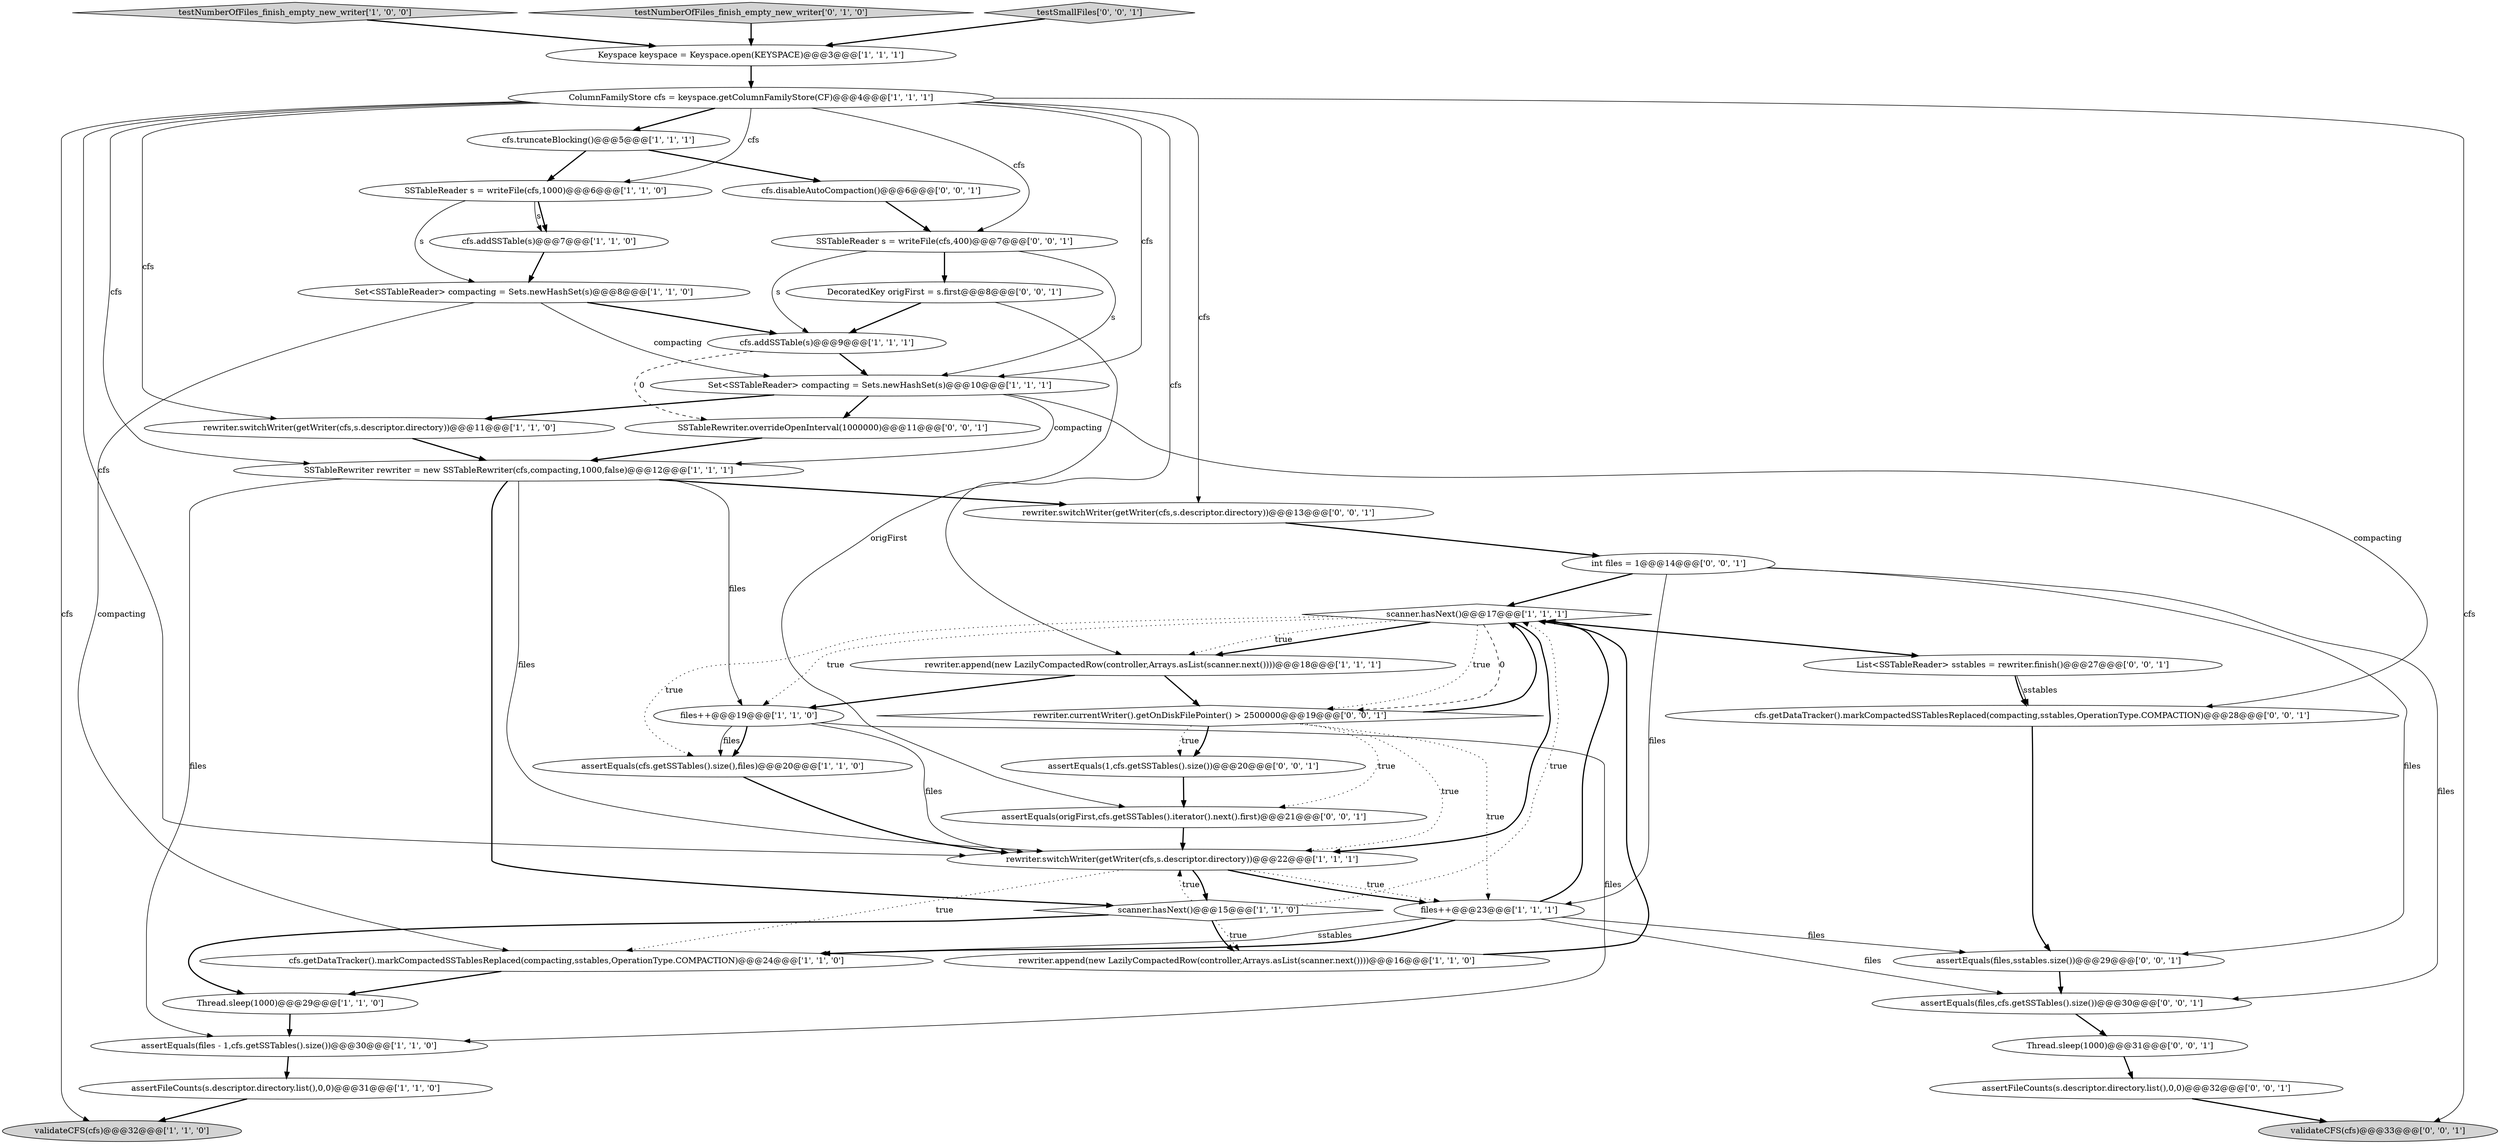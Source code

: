 digraph {
14 [style = filled, label = "testNumberOfFiles_finish_empty_new_writer['1', '0', '0']", fillcolor = lightgray, shape = diamond image = "AAA0AAABBB1BBB"];
24 [style = filled, label = "testNumberOfFiles_finish_empty_new_writer['0', '1', '0']", fillcolor = lightgray, shape = diamond image = "AAA0AAABBB2BBB"];
0 [style = filled, label = "scanner.hasNext()@@@17@@@['1', '1', '1']", fillcolor = white, shape = diamond image = "AAA0AAABBB1BBB"];
1 [style = filled, label = "Thread.sleep(1000)@@@29@@@['1', '1', '0']", fillcolor = white, shape = ellipse image = "AAA0AAABBB1BBB"];
15 [style = filled, label = "validateCFS(cfs)@@@32@@@['1', '1', '0']", fillcolor = lightgray, shape = ellipse image = "AAA0AAABBB1BBB"];
8 [style = filled, label = "cfs.addSSTable(s)@@@9@@@['1', '1', '1']", fillcolor = white, shape = ellipse image = "AAA0AAABBB1BBB"];
36 [style = filled, label = "rewriter.switchWriter(getWriter(cfs,s.descriptor.directory))@@@13@@@['0', '0', '1']", fillcolor = white, shape = ellipse image = "AAA0AAABBB3BBB"];
39 [style = filled, label = "int files = 1@@@14@@@['0', '0', '1']", fillcolor = white, shape = ellipse image = "AAA0AAABBB3BBB"];
35 [style = filled, label = "testSmallFiles['0', '0', '1']", fillcolor = lightgray, shape = diamond image = "AAA0AAABBB3BBB"];
34 [style = filled, label = "validateCFS(cfs)@@@33@@@['0', '0', '1']", fillcolor = lightgray, shape = ellipse image = "AAA0AAABBB3BBB"];
10 [style = filled, label = "cfs.truncateBlocking()@@@5@@@['1', '1', '1']", fillcolor = white, shape = ellipse image = "AAA0AAABBB1BBB"];
11 [style = filled, label = "SSTableReader s = writeFile(cfs,1000)@@@6@@@['1', '1', '0']", fillcolor = white, shape = ellipse image = "AAA0AAABBB1BBB"];
17 [style = filled, label = "Keyspace keyspace = Keyspace.open(KEYSPACE)@@@3@@@['1', '1', '1']", fillcolor = white, shape = ellipse image = "AAA0AAABBB1BBB"];
18 [style = filled, label = "Set<SSTableReader> compacting = Sets.newHashSet(s)@@@10@@@['1', '1', '1']", fillcolor = white, shape = ellipse image = "AAA0AAABBB1BBB"];
26 [style = filled, label = "SSTableReader s = writeFile(cfs,400)@@@7@@@['0', '0', '1']", fillcolor = white, shape = ellipse image = "AAA0AAABBB3BBB"];
21 [style = filled, label = "assertFileCounts(s.descriptor.directory.list(),0,0)@@@31@@@['1', '1', '0']", fillcolor = white, shape = ellipse image = "AAA0AAABBB1BBB"];
30 [style = filled, label = "cfs.getDataTracker().markCompactedSSTablesReplaced(compacting,sstables,OperationType.COMPACTION)@@@28@@@['0', '0', '1']", fillcolor = white, shape = ellipse image = "AAA0AAABBB3BBB"];
20 [style = filled, label = "rewriter.append(new LazilyCompactedRow(controller,Arrays.asList(scanner.next())))@@@18@@@['1', '1', '1']", fillcolor = white, shape = ellipse image = "AAA0AAABBB1BBB"];
25 [style = filled, label = "assertEquals(origFirst,cfs.getSSTables().iterator().next().first)@@@21@@@['0', '0', '1']", fillcolor = white, shape = ellipse image = "AAA0AAABBB3BBB"];
13 [style = filled, label = "scanner.hasNext()@@@15@@@['1', '1', '0']", fillcolor = white, shape = diamond image = "AAA0AAABBB1BBB"];
23 [style = filled, label = "cfs.getDataTracker().markCompactedSSTablesReplaced(compacting,sstables,OperationType.COMPACTION)@@@24@@@['1', '1', '0']", fillcolor = white, shape = ellipse image = "AAA0AAABBB1BBB"];
41 [style = filled, label = "rewriter.currentWriter().getOnDiskFilePointer() > 2500000@@@19@@@['0', '0', '1']", fillcolor = white, shape = diamond image = "AAA0AAABBB3BBB"];
9 [style = filled, label = "rewriter.switchWriter(getWriter(cfs,s.descriptor.directory))@@@11@@@['1', '1', '0']", fillcolor = white, shape = ellipse image = "AAA0AAABBB1BBB"];
28 [style = filled, label = "List<SSTableReader> sstables = rewriter.finish()@@@27@@@['0', '0', '1']", fillcolor = white, shape = ellipse image = "AAA0AAABBB3BBB"];
2 [style = filled, label = "assertEquals(cfs.getSSTables().size(),files)@@@20@@@['1', '1', '0']", fillcolor = white, shape = ellipse image = "AAA0AAABBB1BBB"];
31 [style = filled, label = "SSTableRewriter.overrideOpenInterval(1000000)@@@11@@@['0', '0', '1']", fillcolor = white, shape = ellipse image = "AAA0AAABBB3BBB"];
12 [style = filled, label = "cfs.addSSTable(s)@@@7@@@['1', '1', '0']", fillcolor = white, shape = ellipse image = "AAA0AAABBB1BBB"];
19 [style = filled, label = "SSTableRewriter rewriter = new SSTableRewriter(cfs,compacting,1000,false)@@@12@@@['1', '1', '1']", fillcolor = white, shape = ellipse image = "AAA0AAABBB1BBB"];
33 [style = filled, label = "assertFileCounts(s.descriptor.directory.list(),0,0)@@@32@@@['0', '0', '1']", fillcolor = white, shape = ellipse image = "AAA0AAABBB3BBB"];
40 [style = filled, label = "DecoratedKey origFirst = s.first@@@8@@@['0', '0', '1']", fillcolor = white, shape = ellipse image = "AAA0AAABBB3BBB"];
4 [style = filled, label = "files++@@@23@@@['1', '1', '1']", fillcolor = white, shape = ellipse image = "AAA0AAABBB1BBB"];
5 [style = filled, label = "Set<SSTableReader> compacting = Sets.newHashSet(s)@@@8@@@['1', '1', '0']", fillcolor = white, shape = ellipse image = "AAA0AAABBB1BBB"];
6 [style = filled, label = "rewriter.append(new LazilyCompactedRow(controller,Arrays.asList(scanner.next())))@@@16@@@['1', '1', '0']", fillcolor = white, shape = ellipse image = "AAA0AAABBB1BBB"];
29 [style = filled, label = "assertEquals(files,cfs.getSSTables().size())@@@30@@@['0', '0', '1']", fillcolor = white, shape = ellipse image = "AAA0AAABBB3BBB"];
32 [style = filled, label = "assertEquals(1,cfs.getSSTables().size())@@@20@@@['0', '0', '1']", fillcolor = white, shape = ellipse image = "AAA0AAABBB3BBB"];
7 [style = filled, label = "ColumnFamilyStore cfs = keyspace.getColumnFamilyStore(CF)@@@4@@@['1', '1', '1']", fillcolor = white, shape = ellipse image = "AAA0AAABBB1BBB"];
3 [style = filled, label = "rewriter.switchWriter(getWriter(cfs,s.descriptor.directory))@@@22@@@['1', '1', '1']", fillcolor = white, shape = ellipse image = "AAA0AAABBB1BBB"];
22 [style = filled, label = "files++@@@19@@@['1', '1', '0']", fillcolor = white, shape = ellipse image = "AAA0AAABBB1BBB"];
38 [style = filled, label = "cfs.disableAutoCompaction()@@@6@@@['0', '0', '1']", fillcolor = white, shape = ellipse image = "AAA0AAABBB3BBB"];
37 [style = filled, label = "assertEquals(files,sstables.size())@@@29@@@['0', '0', '1']", fillcolor = white, shape = ellipse image = "AAA0AAABBB3BBB"];
16 [style = filled, label = "assertEquals(files - 1,cfs.getSSTables().size())@@@30@@@['1', '1', '0']", fillcolor = white, shape = ellipse image = "AAA0AAABBB1BBB"];
27 [style = filled, label = "Thread.sleep(1000)@@@31@@@['0', '0', '1']", fillcolor = white, shape = ellipse image = "AAA0AAABBB3BBB"];
41->0 [style = bold, label=""];
7->9 [style = solid, label="cfs"];
12->5 [style = bold, label=""];
21->15 [style = bold, label=""];
22->2 [style = solid, label="files"];
14->17 [style = bold, label=""];
26->40 [style = bold, label=""];
19->36 [style = bold, label=""];
7->11 [style = solid, label="cfs"];
3->4 [style = bold, label=""];
19->3 [style = solid, label="files"];
13->1 [style = bold, label=""];
39->29 [style = solid, label="files"];
7->19 [style = solid, label="cfs"];
40->8 [style = bold, label=""];
7->26 [style = solid, label="cfs"];
19->22 [style = solid, label="files"];
24->17 [style = bold, label=""];
32->25 [style = bold, label=""];
38->26 [style = bold, label=""];
27->33 [style = bold, label=""];
39->4 [style = solid, label="files"];
10->11 [style = bold, label=""];
0->3 [style = bold, label=""];
13->6 [style = dotted, label="true"];
18->31 [style = bold, label=""];
41->32 [style = bold, label=""];
5->23 [style = solid, label="compacting"];
28->30 [style = bold, label=""];
13->3 [style = dotted, label="true"];
8->18 [style = bold, label=""];
25->3 [style = bold, label=""];
37->29 [style = bold, label=""];
11->12 [style = bold, label=""];
19->16 [style = solid, label="files"];
4->0 [style = bold, label=""];
5->18 [style = solid, label="compacting"];
29->27 [style = bold, label=""];
22->3 [style = solid, label="files"];
20->41 [style = bold, label=""];
0->41 [style = dashed, label="0"];
19->13 [style = bold, label=""];
13->0 [style = dotted, label="true"];
1->16 [style = bold, label=""];
18->9 [style = bold, label=""];
35->17 [style = bold, label=""];
0->20 [style = bold, label=""];
0->41 [style = dotted, label="true"];
4->23 [style = bold, label=""];
3->23 [style = dotted, label="true"];
26->18 [style = solid, label="s"];
26->8 [style = solid, label="s"];
22->2 [style = bold, label=""];
7->18 [style = solid, label="cfs"];
22->16 [style = solid, label="files"];
2->3 [style = bold, label=""];
41->25 [style = dotted, label="true"];
36->39 [style = bold, label=""];
41->4 [style = dotted, label="true"];
7->34 [style = solid, label="cfs"];
41->32 [style = dotted, label="true"];
9->19 [style = bold, label=""];
4->29 [style = solid, label="files"];
13->6 [style = bold, label=""];
18->19 [style = solid, label="compacting"];
31->19 [style = bold, label=""];
10->38 [style = bold, label=""];
5->8 [style = bold, label=""];
7->10 [style = bold, label=""];
18->30 [style = solid, label="compacting"];
7->3 [style = solid, label="cfs"];
0->20 [style = dotted, label="true"];
3->4 [style = dotted, label="true"];
6->0 [style = bold, label=""];
30->37 [style = bold, label=""];
4->23 [style = solid, label="sstables"];
20->22 [style = bold, label=""];
0->22 [style = dotted, label="true"];
17->7 [style = bold, label=""];
11->5 [style = solid, label="s"];
39->0 [style = bold, label=""];
28->30 [style = solid, label="sstables"];
16->21 [style = bold, label=""];
40->25 [style = solid, label="origFirst"];
39->37 [style = solid, label="files"];
3->13 [style = bold, label=""];
23->1 [style = bold, label=""];
41->3 [style = dotted, label="true"];
0->2 [style = dotted, label="true"];
7->20 [style = solid, label="cfs"];
8->31 [style = dashed, label="0"];
11->12 [style = solid, label="s"];
33->34 [style = bold, label=""];
4->37 [style = solid, label="files"];
0->28 [style = bold, label=""];
7->15 [style = solid, label="cfs"];
7->36 [style = solid, label="cfs"];
}
